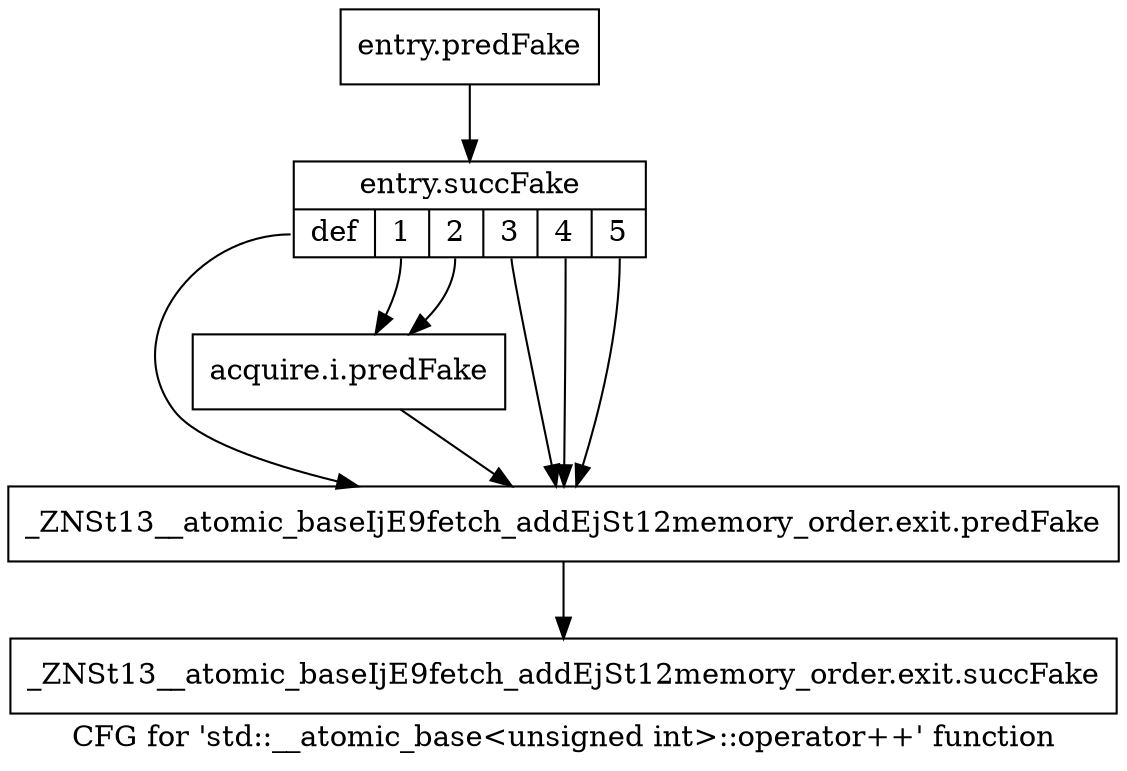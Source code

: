 digraph "CFG for 'std::__atomic_base\<unsigned int\>::operator++' function" {
	label="CFG for 'std::__atomic_base\<unsigned int\>::operator++' function";

	Node0x46df440 [shape=record,filename="",linenumber="",label="{entry.predFake}"];
	Node0x46df440 -> Node0x47a1350[ callList="" memoryops="" filename="/tools/Xilinx/Vitis_HLS/2023.1/tps/lnx64/gcc-8.3.0/lib/gcc/x86_64-pc-linux-gnu/8.3.0/../../../../include/c++/8.3.0/bits/atomic_base.h" execusionnum="5"];
	Node0x47a1350 [shape=record,filename="/tools/Xilinx/Vitis_HLS/2023.1/tps/lnx64/gcc-8.3.0/lib/gcc/x86_64-pc-linux-gnu/8.3.0/../../../../include/c++/8.3.0/bits/atomic_base.h",linenumber="514",label="{entry.succFake|{<s0>def|<s1>1|<s2>2|<s3>3|<s4>4|<s5>5}}"];
	Node0x47a1350:s0 -> Node0x46df920[ callList="" memoryops="" filename="/tools/Xilinx/Vitis_HLS/2023.1/tps/lnx64/gcc-8.3.0/lib/gcc/x86_64-pc-linux-gnu/8.3.0/../../../../include/c++/8.3.0/bits/atomic_base.h" execusionnum="5"];
	Node0x47a1350:s1 -> Node0x46df7e0;
	Node0x47a1350:s2 -> Node0x46df7e0;
	Node0x47a1350:s3 -> Node0x46df920[ callList="" memoryops="" filename="/tools/Xilinx/Vitis_HLS/2023.1/tps/lnx64/gcc-8.3.0/lib/gcc/x86_64-pc-linux-gnu/8.3.0/../../../../include/c++/8.3.0/bits/atomic_base.h" execusionnum="5"];
	Node0x47a1350:s4 -> Node0x46df920[ callList="" memoryops="" filename="/tools/Xilinx/Vitis_HLS/2023.1/tps/lnx64/gcc-8.3.0/lib/gcc/x86_64-pc-linux-gnu/8.3.0/../../../../include/c++/8.3.0/bits/atomic_base.h" execusionnum="5"];
	Node0x47a1350:s5 -> Node0x46df920[ callList="" memoryops="" filename="/tools/Xilinx/Vitis_HLS/2023.1/tps/lnx64/gcc-8.3.0/lib/gcc/x86_64-pc-linux-gnu/8.3.0/../../../../include/c++/8.3.0/bits/atomic_base.h" execusionnum="5"];
	Node0x46df7e0 [shape=record,filename="/tools/Xilinx/Vitis_HLS/2023.1/tps/lnx64/gcc-8.3.0/lib/gcc/x86_64-pc-linux-gnu/8.3.0/../../../../include/c++/8.3.0/bits/atomic_base.h",linenumber="514",label="{acquire.i.predFake}"];
	Node0x46df7e0 -> Node0x46df920[ callList="" memoryops="" filename="/tools/Xilinx/Vitis_HLS/2023.1/tps/lnx64/gcc-8.3.0/lib/gcc/x86_64-pc-linux-gnu/8.3.0/../../../../include/c++/8.3.0/bits/atomic_base.h" execusionnum="10"];
	Node0x46df920 [shape=record,filename="/tools/Xilinx/Vitis_HLS/2023.1/tps/lnx64/gcc-8.3.0/lib/gcc/x86_64-pc-linux-gnu/8.3.0/../../../../include/c++/8.3.0/bits/atomic_base.h",linenumber="514",label="{_ZNSt13__atomic_baseIjE9fetch_addEjSt12memory_order.exit.predFake}"];
	Node0x46df920 -> Node0x47a17d0[ callList="" memoryops="" filename="/tools/Xilinx/Vitis_HLS/2023.1/tps/lnx64/gcc-8.3.0/lib/gcc/x86_64-pc-linux-gnu/8.3.0/../../../../include/c++/8.3.0/bits/atomic_base.h" execusionnum="30"];
	Node0x47a17d0 [shape=record,filename="/tools/Xilinx/Vitis_HLS/2023.1/tps/lnx64/gcc-8.3.0/lib/gcc/x86_64-pc-linux-gnu/8.3.0/../../../../include/c++/8.3.0/bits/atomic_base.h",linenumber="280",label="{_ZNSt13__atomic_baseIjE9fetch_addEjSt12memory_order.exit.succFake}"];
}
